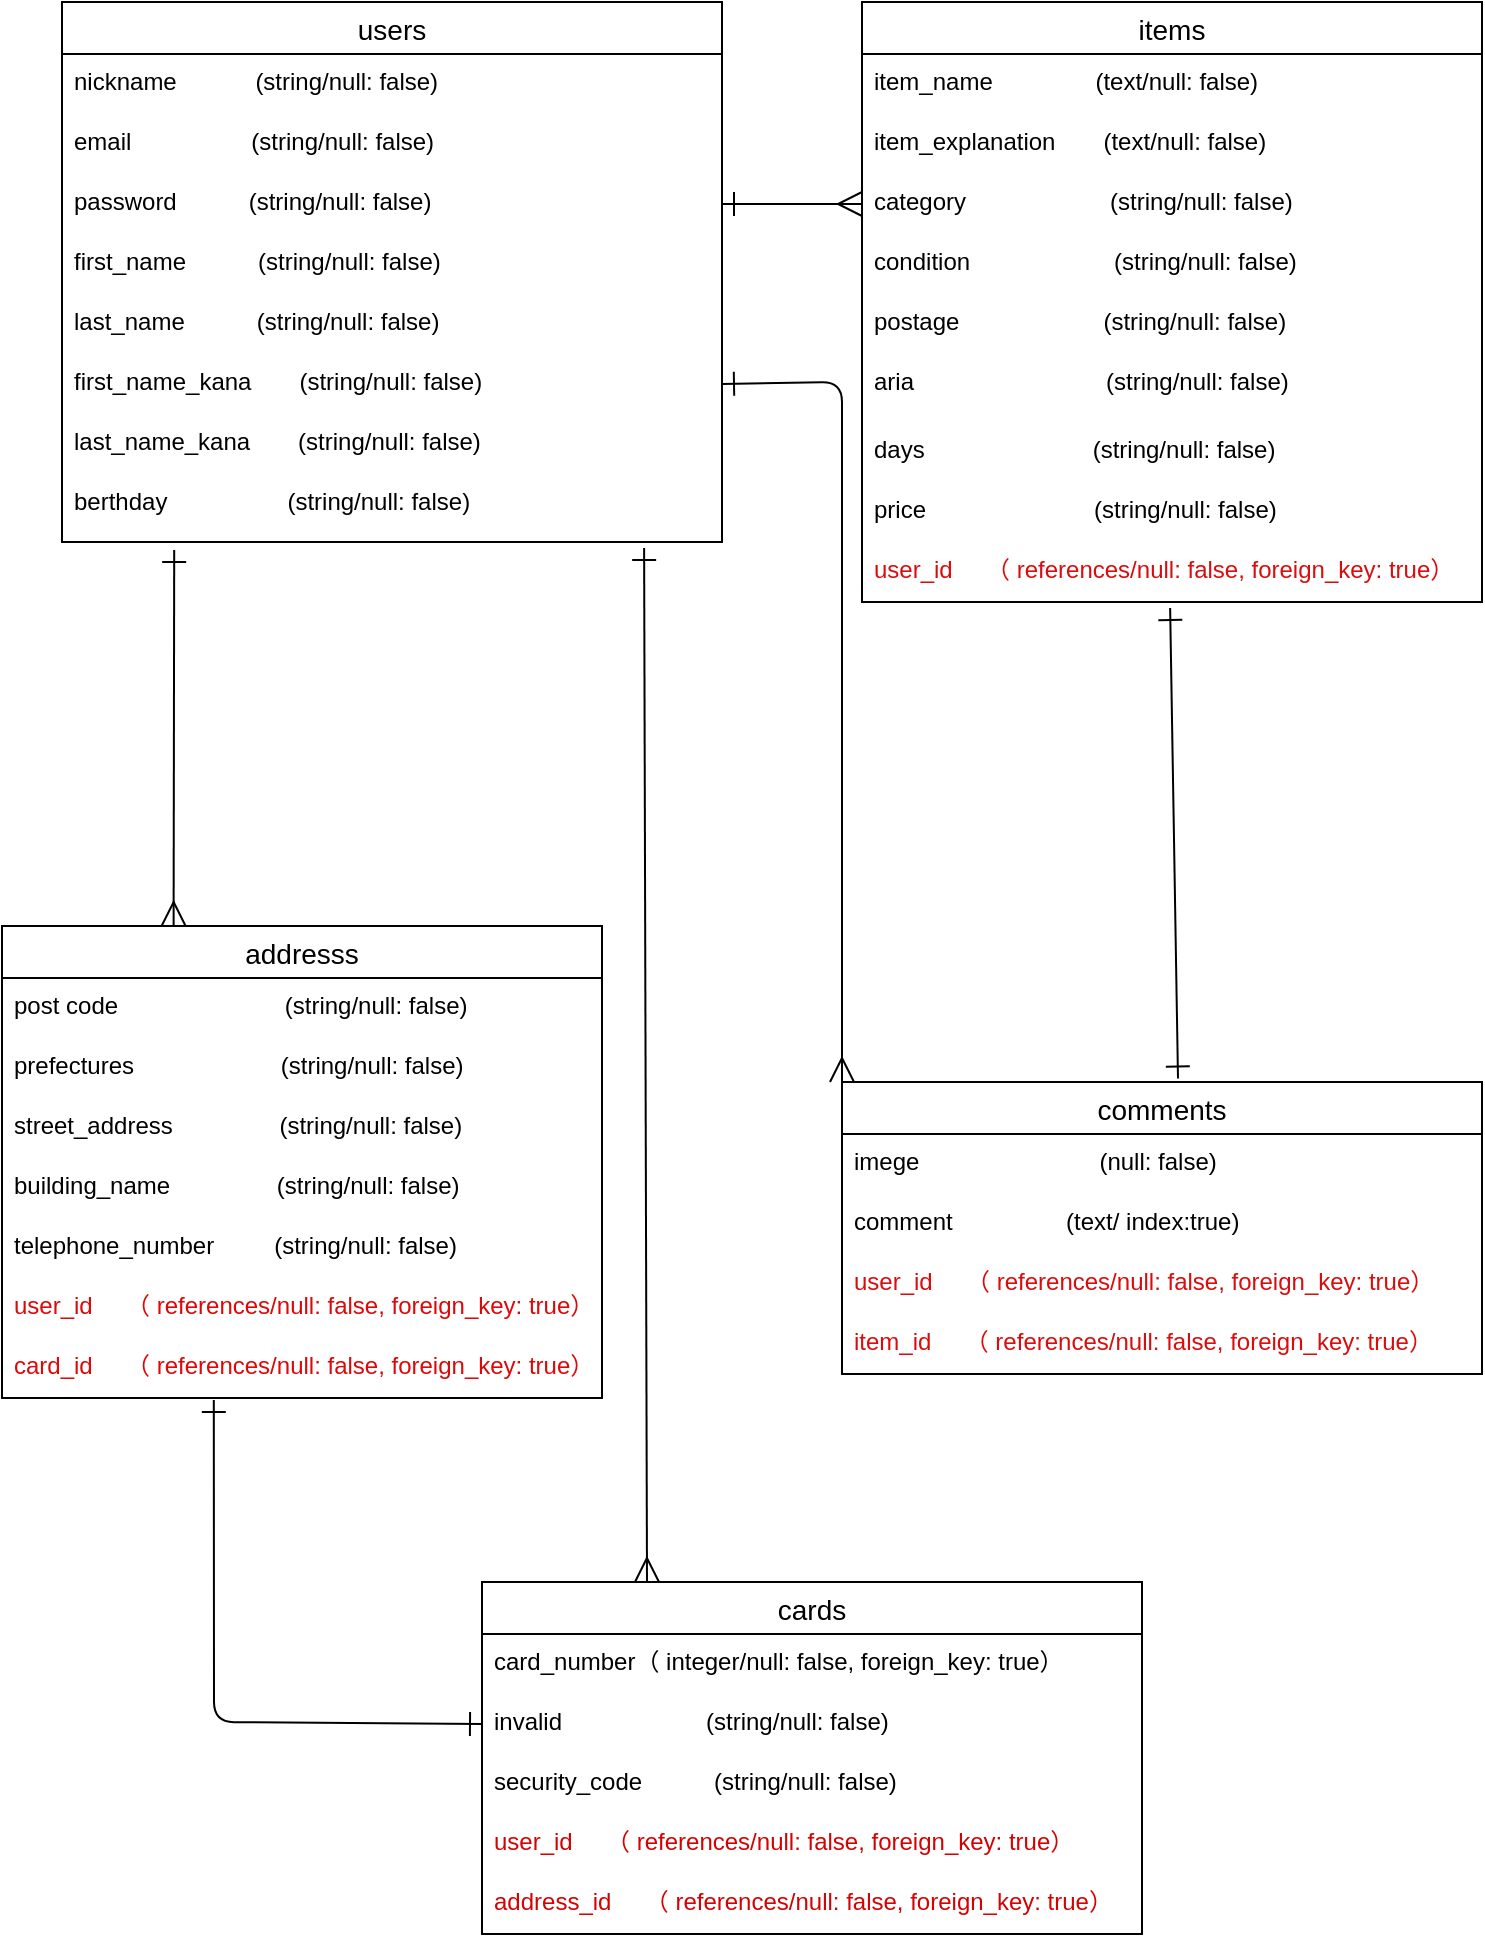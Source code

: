 <mxfile>
    <diagram id="zfKdaE-Y-rVyD2qdQRoP" name="ページ2">
        <mxGraphModel dx="744" dy="667" grid="1" gridSize="10" guides="1" tooltips="1" connect="1" arrows="1" fold="1" page="1" pageScale="1" pageWidth="827" pageHeight="1169" math="0" shadow="0">
            <root>
                <mxCell id="0"/>
                <mxCell id="1" parent="0"/>
                <mxCell id="HnVp17pNiNl9RHZkRAw9-27" value="users" style="swimlane;fontStyle=0;childLayout=stackLayout;horizontal=1;startSize=26;horizontalStack=0;resizeParent=1;resizeParentMax=0;resizeLast=0;collapsible=1;marginBottom=0;align=center;fontSize=14;" parent="1" vertex="1">
                    <mxGeometry x="50" y="20" width="330" height="270" as="geometry"/>
                </mxCell>
                <mxCell id="HnVp17pNiNl9RHZkRAw9-31" value="nickname 　　　(string/null: false)" style="text;strokeColor=none;fillColor=none;spacingLeft=4;spacingRight=4;overflow=hidden;rotatable=0;points=[[0,0.5],[1,0.5]];portConstraint=eastwest;fontSize=12;" parent="HnVp17pNiNl9RHZkRAw9-27" vertex="1">
                    <mxGeometry y="26" width="330" height="30" as="geometry"/>
                </mxCell>
                <mxCell id="HnVp17pNiNl9RHZkRAw9-29" value="email　　　　　(string/null: false)" style="text;strokeColor=none;fillColor=none;spacingLeft=4;spacingRight=4;overflow=hidden;rotatable=0;points=[[0,0.5],[1,0.5]];portConstraint=eastwest;fontSize=12;" parent="HnVp17pNiNl9RHZkRAw9-27" vertex="1">
                    <mxGeometry y="56" width="330" height="30" as="geometry"/>
                </mxCell>
                <mxCell id="HnVp17pNiNl9RHZkRAw9-30" value="password　　　(string/null: false)" style="text;strokeColor=none;fillColor=none;spacingLeft=4;spacingRight=4;overflow=hidden;rotatable=0;points=[[0,0.5],[1,0.5]];portConstraint=eastwest;fontSize=12;" parent="HnVp17pNiNl9RHZkRAw9-27" vertex="1">
                    <mxGeometry y="86" width="330" height="30" as="geometry"/>
                </mxCell>
                <mxCell id="HnVp17pNiNl9RHZkRAw9-45" value="first_name　　　(string/null: false)&#10; &#10;" style="text;strokeColor=none;fillColor=none;spacingLeft=4;spacingRight=4;overflow=hidden;rotatable=0;points=[[0,0.5],[1,0.5]];portConstraint=eastwest;fontSize=12;" parent="HnVp17pNiNl9RHZkRAw9-27" vertex="1">
                    <mxGeometry y="116" width="330" height="30" as="geometry"/>
                </mxCell>
                <mxCell id="HnVp17pNiNl9RHZkRAw9-68" value="last_name　　　(string/null: false)" style="text;strokeColor=none;fillColor=none;spacingLeft=4;spacingRight=4;overflow=hidden;rotatable=0;points=[[0,0.5],[1,0.5]];portConstraint=eastwest;fontSize=12;" parent="HnVp17pNiNl9RHZkRAw9-27" vertex="1">
                    <mxGeometry y="146" width="330" height="30" as="geometry"/>
                </mxCell>
                <mxCell id="HnVp17pNiNl9RHZkRAw9-47" value="first_name_kana　　(string/null: false)" style="text;strokeColor=none;fillColor=none;spacingLeft=4;spacingRight=4;overflow=hidden;rotatable=0;points=[[0,0.5],[1,0.5]];portConstraint=eastwest;fontSize=12;" parent="HnVp17pNiNl9RHZkRAw9-27" vertex="1">
                    <mxGeometry y="176" width="330" height="30" as="geometry"/>
                </mxCell>
                <mxCell id="HnVp17pNiNl9RHZkRAw9-69" value="last_name_kana　　(string/null: false)" style="text;strokeColor=none;fillColor=none;spacingLeft=4;spacingRight=4;overflow=hidden;rotatable=0;points=[[0,0.5],[1,0.5]];portConstraint=eastwest;fontSize=12;" parent="HnVp17pNiNl9RHZkRAw9-27" vertex="1">
                    <mxGeometry y="206" width="330" height="30" as="geometry"/>
                </mxCell>
                <mxCell id="HnVp17pNiNl9RHZkRAw9-46" value="berthday　　　　　(string/null: false)" style="text;strokeColor=none;fillColor=none;spacingLeft=4;spacingRight=4;overflow=hidden;rotatable=0;points=[[0,0.5],[1,0.5]];portConstraint=eastwest;fontSize=12;" parent="HnVp17pNiNl9RHZkRAw9-27" vertex="1">
                    <mxGeometry y="236" width="330" height="34" as="geometry"/>
                </mxCell>
                <mxCell id="HnVp17pNiNl9RHZkRAw9-48" value="items" style="swimlane;fontStyle=0;childLayout=stackLayout;horizontal=1;startSize=26;horizontalStack=0;resizeParent=1;resizeParentMax=0;resizeLast=0;collapsible=1;marginBottom=0;align=center;fontSize=14;" parent="1" vertex="1">
                    <mxGeometry x="450" y="20" width="310" height="300" as="geometry"/>
                </mxCell>
                <mxCell id="HnVp17pNiNl9RHZkRAw9-49" value="item_name 　　　　(text/null: false)&#10;　" style="text;strokeColor=none;fillColor=none;spacingLeft=4;spacingRight=4;overflow=hidden;rotatable=0;points=[[0,0.5],[1,0.5]];portConstraint=eastwest;fontSize=12;" parent="HnVp17pNiNl9RHZkRAw9-48" vertex="1">
                    <mxGeometry y="26" width="310" height="30" as="geometry"/>
                </mxCell>
                <mxCell id="HnVp17pNiNl9RHZkRAw9-50" value="item_explanation　　(text/null: false)" style="text;strokeColor=none;fillColor=none;spacingLeft=4;spacingRight=4;overflow=hidden;rotatable=0;points=[[0,0.5],[1,0.5]];portConstraint=eastwest;fontSize=12;" parent="HnVp17pNiNl9RHZkRAw9-48" vertex="1">
                    <mxGeometry y="56" width="310" height="30" as="geometry"/>
                </mxCell>
                <mxCell id="HnVp17pNiNl9RHZkRAw9-52" value="category　　　　　　(string/null: false)&#10;　　　　　" style="text;strokeColor=none;fillColor=none;spacingLeft=4;spacingRight=4;overflow=hidden;rotatable=0;points=[[0,0.5],[1,0.5]];portConstraint=eastwest;fontSize=12;" parent="HnVp17pNiNl9RHZkRAw9-48" vertex="1">
                    <mxGeometry y="86" width="310" height="30" as="geometry"/>
                </mxCell>
                <mxCell id="HnVp17pNiNl9RHZkRAw9-53" value="condition　　　　　　(string/null: false)" style="text;strokeColor=none;fillColor=none;spacingLeft=4;spacingRight=4;overflow=hidden;rotatable=0;points=[[0,0.5],[1,0.5]];portConstraint=eastwest;fontSize=12;" parent="HnVp17pNiNl9RHZkRAw9-48" vertex="1">
                    <mxGeometry y="116" width="310" height="30" as="geometry"/>
                </mxCell>
                <mxCell id="HnVp17pNiNl9RHZkRAw9-54" value="postage　　　　　　(string/null: false)" style="text;strokeColor=none;fillColor=none;spacingLeft=4;spacingRight=4;overflow=hidden;rotatable=0;points=[[0,0.5],[1,0.5]];portConstraint=eastwest;fontSize=12;" parent="HnVp17pNiNl9RHZkRAw9-48" vertex="1">
                    <mxGeometry y="146" width="310" height="30" as="geometry"/>
                </mxCell>
                <mxCell id="HnVp17pNiNl9RHZkRAw9-57" value="aria　　　　　　　　(string/null: false)" style="text;strokeColor=none;fillColor=none;spacingLeft=4;spacingRight=4;overflow=hidden;rotatable=0;points=[[0,0.5],[1,0.5]];portConstraint=eastwest;fontSize=12;" parent="HnVp17pNiNl9RHZkRAw9-48" vertex="1">
                    <mxGeometry y="176" width="310" height="34" as="geometry"/>
                </mxCell>
                <mxCell id="HnVp17pNiNl9RHZkRAw9-56" value="days　　　　　　　(string/null: false)" style="text;strokeColor=none;fillColor=none;spacingLeft=4;spacingRight=4;overflow=hidden;rotatable=0;points=[[0,0.5],[1,0.5]];portConstraint=eastwest;fontSize=12;" parent="HnVp17pNiNl9RHZkRAw9-48" vertex="1">
                    <mxGeometry y="210" width="310" height="30" as="geometry"/>
                </mxCell>
                <mxCell id="HnVp17pNiNl9RHZkRAw9-58" value="price　　　　　　　(string/null: false)" style="text;strokeColor=none;fillColor=none;spacingLeft=4;spacingRight=4;overflow=hidden;rotatable=0;points=[[0,0.5],[1,0.5]];portConstraint=eastwest;fontSize=12;" parent="HnVp17pNiNl9RHZkRAw9-48" vertex="1">
                    <mxGeometry y="240" width="310" height="30" as="geometry"/>
                </mxCell>
                <mxCell id="HnVp17pNiNl9RHZkRAw9-81" value="user_id     （ references/null: false, foreign_key: true）" style="text;spacingLeft=4;spacingRight=4;overflow=hidden;rotatable=0;points=[[0,0.5],[1,0.5]];portConstraint=eastwest;fontSize=12;fontColor=#d90d0d;" parent="HnVp17pNiNl9RHZkRAw9-48" vertex="1">
                    <mxGeometry y="270" width="310" height="30" as="geometry"/>
                </mxCell>
                <mxCell id="HnVp17pNiNl9RHZkRAw9-59" value="comments" style="swimlane;fontStyle=0;childLayout=stackLayout;horizontal=1;startSize=26;horizontalStack=0;resizeParent=1;resizeParentMax=0;resizeLast=0;collapsible=1;marginBottom=0;align=center;fontSize=14;" parent="1" vertex="1">
                    <mxGeometry x="440" y="560" width="320" height="146" as="geometry"/>
                </mxCell>
                <mxCell id="HnVp17pNiNl9RHZkRAw9-63" value="imege                           (null: false)" style="text;strokeColor=none;fillColor=none;spacingLeft=4;spacingRight=4;overflow=hidden;rotatable=0;points=[[0,0.5],[1,0.5]];portConstraint=eastwest;fontSize=12;" parent="HnVp17pNiNl9RHZkRAw9-59" vertex="1">
                    <mxGeometry y="26" width="320" height="30" as="geometry"/>
                </mxCell>
                <mxCell id="HnVp17pNiNl9RHZkRAw9-60" value="comment                 (text/ index:true)" style="text;strokeColor=none;fillColor=none;spacingLeft=4;spacingRight=4;overflow=hidden;rotatable=0;points=[[0,0.5],[1,0.5]];portConstraint=eastwest;fontSize=12;" parent="HnVp17pNiNl9RHZkRAw9-59" vertex="1">
                    <mxGeometry y="56" width="320" height="30" as="geometry"/>
                </mxCell>
                <mxCell id="3" value="user_id     （ references/null: false, foreign_key: true）" style="text;spacingLeft=4;spacingRight=4;overflow=hidden;rotatable=0;points=[[0,0.5],[1,0.5]];portConstraint=eastwest;fontSize=12;fontColor=#d90d0d;" vertex="1" parent="HnVp17pNiNl9RHZkRAw9-59">
                    <mxGeometry y="86" width="320" height="30" as="geometry"/>
                </mxCell>
                <mxCell id="9" value="item_id     （ references/null: false, foreign_key: true）" style="text;spacingLeft=4;spacingRight=4;overflow=hidden;rotatable=0;points=[[0,0.5],[1,0.5]];portConstraint=eastwest;fontSize=12;fontColor=#d90d0d;" vertex="1" parent="HnVp17pNiNl9RHZkRAw9-59">
                    <mxGeometry y="116" width="320" height="30" as="geometry"/>
                </mxCell>
                <mxCell id="HnVp17pNiNl9RHZkRAw9-64" value="cards" style="swimlane;fontStyle=0;childLayout=stackLayout;horizontal=1;startSize=26;horizontalStack=0;resizeParent=1;resizeParentMax=0;resizeLast=0;collapsible=1;marginBottom=0;align=center;fontSize=14;" parent="1" vertex="1">
                    <mxGeometry x="260" y="810" width="330" height="176" as="geometry"/>
                </mxCell>
                <mxCell id="HnVp17pNiNl9RHZkRAw9-71" value="card_number（ integer/null: false, foreign_key: true）" style="text;strokeColor=none;fillColor=none;spacingLeft=4;spacingRight=4;overflow=hidden;rotatable=0;points=[[0,0.5],[1,0.5]];portConstraint=eastwest;fontSize=12;" parent="HnVp17pNiNl9RHZkRAw9-64" vertex="1">
                    <mxGeometry y="26" width="330" height="30" as="geometry"/>
                </mxCell>
                <mxCell id="HnVp17pNiNl9RHZkRAw9-72" value="invalid　　　　　　(string/null: false)" style="text;strokeColor=none;fillColor=none;spacingLeft=4;spacingRight=4;overflow=hidden;rotatable=0;points=[[0,0.5],[1,0.5]];portConstraint=eastwest;fontSize=12;" parent="HnVp17pNiNl9RHZkRAw9-64" vertex="1">
                    <mxGeometry y="56" width="330" height="30" as="geometry"/>
                </mxCell>
                <mxCell id="HnVp17pNiNl9RHZkRAw9-73" value="security_code　　　(string/null: false)" style="text;strokeColor=none;fillColor=none;spacingLeft=4;spacingRight=4;overflow=hidden;rotatable=0;points=[[0,0.5],[1,0.5]];portConstraint=eastwest;fontSize=12;" parent="HnVp17pNiNl9RHZkRAw9-64" vertex="1">
                    <mxGeometry y="86" width="330" height="30" as="geometry"/>
                </mxCell>
                <mxCell id="XhlnMdinJrbVnnSZWHhf-4" value="user_id     （ references/null: false, foreign_key: true）" style="text;strokeColor=none;fillColor=none;spacingLeft=4;spacingRight=4;overflow=hidden;rotatable=0;points=[[0,0.5],[1,0.5]];portConstraint=eastwest;fontSize=12;fontColor=#d30303;" parent="HnVp17pNiNl9RHZkRAw9-64" vertex="1">
                    <mxGeometry y="116" width="330" height="30" as="geometry"/>
                </mxCell>
                <mxCell id="7" value="address_id     （ references/null: false, foreign_key: true）" style="text;strokeColor=none;fillColor=none;spacingLeft=4;spacingRight=4;overflow=hidden;rotatable=0;points=[[0,0.5],[1,0.5]];portConstraint=eastwest;fontSize=12;fontColor=#d30303;" vertex="1" parent="HnVp17pNiNl9RHZkRAw9-64">
                    <mxGeometry y="146" width="330" height="30" as="geometry"/>
                </mxCell>
                <mxCell id="HnVp17pNiNl9RHZkRAw9-70" value="addresss" style="swimlane;fontStyle=0;childLayout=stackLayout;horizontal=1;startSize=26;horizontalStack=0;resizeParent=1;resizeParentMax=0;resizeLast=0;collapsible=1;marginBottom=0;align=center;fontSize=14;" parent="1" vertex="1">
                    <mxGeometry x="20" y="482" width="300" height="236" as="geometry"/>
                </mxCell>
                <mxCell id="HnVp17pNiNl9RHZkRAw9-74" value="post code　　　　　       (string/null: false)" style="text;strokeColor=none;fillColor=none;spacingLeft=4;spacingRight=4;overflow=hidden;rotatable=0;points=[[0,0.5],[1,0.5]];portConstraint=eastwest;fontSize=12;" parent="HnVp17pNiNl9RHZkRAw9-70" vertex="1">
                    <mxGeometry y="26" width="300" height="30" as="geometry"/>
                </mxCell>
                <mxCell id="HnVp17pNiNl9RHZkRAw9-75" value="prefectures                      (string/null: false)" style="text;strokeColor=none;fillColor=none;spacingLeft=4;spacingRight=4;overflow=hidden;rotatable=0;points=[[0,0.5],[1,0.5]];portConstraint=eastwest;fontSize=12;" parent="HnVp17pNiNl9RHZkRAw9-70" vertex="1">
                    <mxGeometry y="56" width="300" height="30" as="geometry"/>
                </mxCell>
                <mxCell id="HnVp17pNiNl9RHZkRAw9-80" value="street_address                (string/null: false)&#10; " style="text;strokeColor=none;fillColor=none;spacingLeft=4;spacingRight=4;overflow=hidden;rotatable=0;points=[[0,0.5],[1,0.5]];portConstraint=eastwest;fontSize=12;" parent="HnVp17pNiNl9RHZkRAw9-70" vertex="1">
                    <mxGeometry y="86" width="300" height="30" as="geometry"/>
                </mxCell>
                <mxCell id="HnVp17pNiNl9RHZkRAw9-77" value="building_name                (string/null: false)" style="text;strokeColor=none;fillColor=none;spacingLeft=4;spacingRight=4;overflow=hidden;rotatable=0;points=[[0,0.5],[1,0.5]];portConstraint=eastwest;fontSize=12;" parent="HnVp17pNiNl9RHZkRAw9-70" vertex="1">
                    <mxGeometry y="116" width="300" height="30" as="geometry"/>
                </mxCell>
                <mxCell id="HnVp17pNiNl9RHZkRAw9-78" value="telephone_number         (string/null: false)" style="text;strokeColor=none;fillColor=none;spacingLeft=4;spacingRight=4;overflow=hidden;rotatable=0;points=[[0,0.5],[1,0.5]];portConstraint=eastwest;fontSize=12;" parent="HnVp17pNiNl9RHZkRAw9-70" vertex="1">
                    <mxGeometry y="146" width="300" height="30" as="geometry"/>
                </mxCell>
                <mxCell id="XhlnMdinJrbVnnSZWHhf-6" value="user_id     （ references/null: false, foreign_key: true）" style="text;strokeColor=none;fillColor=none;spacingLeft=4;spacingRight=4;overflow=hidden;rotatable=0;points=[[0,0.5],[1,0.5]];portConstraint=eastwest;fontSize=12;fontColor=#dd0808;" parent="HnVp17pNiNl9RHZkRAw9-70" vertex="1">
                    <mxGeometry y="176" width="300" height="30" as="geometry"/>
                </mxCell>
                <mxCell id="16" value="card_id     （ references/null: false, foreign_key: true）" style="text;strokeColor=none;fillColor=none;spacingLeft=4;spacingRight=4;overflow=hidden;rotatable=0;points=[[0,0.5],[1,0.5]];portConstraint=eastwest;fontSize=12;fontColor=#dd0808;" vertex="1" parent="HnVp17pNiNl9RHZkRAw9-70">
                    <mxGeometry y="206" width="300" height="30" as="geometry"/>
                </mxCell>
                <mxCell id="HnVp17pNiNl9RHZkRAw9-88" style="edgeStyle=none;shape=connector;rounded=1;html=1;exitX=1;exitY=0.5;exitDx=0;exitDy=0;entryX=0;entryY=0.5;entryDx=0;entryDy=0;labelBackgroundColor=default;strokeColor=default;fontFamily=Helvetica;fontSize=12;fontColor=default;endArrow=ERmany;endFill=0;endSize=10;startArrow=ERone;startFill=0;startSize=10;" parent="1" source="HnVp17pNiNl9RHZkRAw9-30" target="HnVp17pNiNl9RHZkRAw9-52" edge="1">
                    <mxGeometry relative="1" as="geometry"/>
                </mxCell>
                <mxCell id="HnVp17pNiNl9RHZkRAw9-90" style="edgeStyle=none;shape=connector;rounded=1;html=1;labelBackgroundColor=default;strokeColor=default;fontFamily=Helvetica;fontSize=12;fontColor=default;endArrow=ERmany;endFill=0;strokeWidth=1;endSize=10;startArrow=ERone;startFill=0;startSize=10;entryX=0.25;entryY=0;entryDx=0;entryDy=0;exitX=0.882;exitY=1.088;exitDx=0;exitDy=0;exitPerimeter=0;" parent="1" source="HnVp17pNiNl9RHZkRAw9-46" target="HnVp17pNiNl9RHZkRAw9-64" edge="1">
                    <mxGeometry relative="1" as="geometry">
                        <mxPoint x="340" y="750" as="targetPoint"/>
                        <Array as="points"/>
                        <mxPoint x="340" y="380" as="sourcePoint"/>
                    </mxGeometry>
                </mxCell>
                <mxCell id="HnVp17pNiNl9RHZkRAw9-93" style="edgeStyle=none;shape=connector;rounded=1;html=1;entryX=0.286;entryY=0;entryDx=0;entryDy=0;labelBackgroundColor=default;strokeColor=default;fontFamily=Helvetica;fontSize=12;fontColor=default;endArrow=ERmany;endFill=0;endSize=10;entryPerimeter=0;startArrow=ERone;startFill=0;startSize=10;exitX=0.17;exitY=1.118;exitDx=0;exitDy=0;exitPerimeter=0;" parent="1" source="HnVp17pNiNl9RHZkRAw9-46" target="HnVp17pNiNl9RHZkRAw9-70" edge="1">
                    <mxGeometry relative="1" as="geometry">
                        <mxPoint x="106" y="380" as="sourcePoint"/>
                    </mxGeometry>
                </mxCell>
                <mxCell id="HnVp17pNiNl9RHZkRAw9-96" style="edgeStyle=none;shape=connector;rounded=1;html=1;labelBackgroundColor=default;strokeColor=default;fontFamily=Helvetica;fontSize=12;fontColor=default;startArrow=ERone;startFill=0;endArrow=ERone;endFill=0;endSize=10;startSize=10;entryX=0.525;entryY=-0.012;entryDx=0;entryDy=0;entryPerimeter=0;exitX=0.497;exitY=1.1;exitDx=0;exitDy=0;exitPerimeter=0;" parent="1" source="HnVp17pNiNl9RHZkRAw9-81" target="HnVp17pNiNl9RHZkRAw9-59" edge="1">
                    <mxGeometry relative="1" as="geometry">
                        <mxPoint x="608" y="380" as="sourcePoint"/>
                        <mxPoint x="606" y="550" as="targetPoint"/>
                        <Array as="points"/>
                    </mxGeometry>
                </mxCell>
                <mxCell id="XhlnMdinJrbVnnSZWHhf-7" style="edgeStyle=none;html=1;exitX=0;exitY=0.5;exitDx=0;exitDy=0;endArrow=ERone;endFill=0;startArrow=ERone;startFill=0;endSize=10;startSize=10;entryX=0.353;entryY=1.033;entryDx=0;entryDy=0;entryPerimeter=0;" parent="1" source="HnVp17pNiNl9RHZkRAw9-72" edge="1">
                    <mxGeometry relative="1" as="geometry">
                        <mxPoint x="125.9" y="718.99" as="targetPoint"/>
                        <Array as="points">
                            <mxPoint x="126" y="880"/>
                        </Array>
                    </mxGeometry>
                </mxCell>
                <mxCell id="2" style="edgeStyle=none;html=1;endArrow=ERmany;endFill=0;endSize=10;startSize=10;startArrow=ERone;startFill=0;entryX=0;entryY=0;entryDx=0;entryDy=0;exitX=1;exitY=0.5;exitDx=0;exitDy=0;" edge="1" parent="1" source="HnVp17pNiNl9RHZkRAw9-47" target="HnVp17pNiNl9RHZkRAw9-59">
                    <mxGeometry relative="1" as="geometry">
                        <mxPoint x="440" y="520" as="targetPoint"/>
                        <mxPoint x="350" y="210" as="sourcePoint"/>
                        <Array as="points">
                            <mxPoint x="440" y="210"/>
                        </Array>
                    </mxGeometry>
                </mxCell>
            </root>
        </mxGraphModel>
    </diagram>
    <diagram name="ページ2のコピー" id="1yWmw-0icVM-plU6Cr2V">
        <mxGraphModel dx="930" dy="834" grid="1" gridSize="10" guides="1" tooltips="1" connect="1" arrows="1" fold="1" page="1" pageScale="1" pageWidth="827" pageHeight="1169" math="0" shadow="0">
            <root>
                <mxCell id="jetSLZYFZzYKOtMVHGqv-0"/>
                <mxCell id="jetSLZYFZzYKOtMVHGqv-1" parent="jetSLZYFZzYKOtMVHGqv-0"/>
                <mxCell id="jetSLZYFZzYKOtMVHGqv-2" value="users" style="swimlane;fontStyle=0;childLayout=stackLayout;horizontal=1;startSize=26;horizontalStack=0;resizeParent=1;resizeParentMax=0;resizeLast=0;collapsible=1;marginBottom=0;align=center;fontSize=14;" vertex="1" parent="jetSLZYFZzYKOtMVHGqv-1">
                    <mxGeometry x="50" y="20" width="300" height="270" as="geometry"/>
                </mxCell>
                <mxCell id="jetSLZYFZzYKOtMVHGqv-3" value="nickname 　　　(string/null: false)" style="text;strokeColor=none;fillColor=none;spacingLeft=4;spacingRight=4;overflow=hidden;rotatable=0;points=[[0,0.5],[1,0.5]];portConstraint=eastwest;fontSize=12;" vertex="1" parent="jetSLZYFZzYKOtMVHGqv-2">
                    <mxGeometry y="26" width="300" height="30" as="geometry"/>
                </mxCell>
                <mxCell id="jetSLZYFZzYKOtMVHGqv-4" value="email　　　　　(string/null: false)" style="text;strokeColor=none;fillColor=none;spacingLeft=4;spacingRight=4;overflow=hidden;rotatable=0;points=[[0,0.5],[1,0.5]];portConstraint=eastwest;fontSize=12;" vertex="1" parent="jetSLZYFZzYKOtMVHGqv-2">
                    <mxGeometry y="56" width="300" height="30" as="geometry"/>
                </mxCell>
                <mxCell id="jetSLZYFZzYKOtMVHGqv-5" value="password　　　(string/null: false)" style="text;strokeColor=none;fillColor=none;spacingLeft=4;spacingRight=4;overflow=hidden;rotatable=0;points=[[0,0.5],[1,0.5]];portConstraint=eastwest;fontSize=12;" vertex="1" parent="jetSLZYFZzYKOtMVHGqv-2">
                    <mxGeometry y="86" width="300" height="30" as="geometry"/>
                </mxCell>
                <mxCell id="jetSLZYFZzYKOtMVHGqv-6" value="first_name　　　(string/null: false)&#10; &#10;" style="text;strokeColor=none;fillColor=none;spacingLeft=4;spacingRight=4;overflow=hidden;rotatable=0;points=[[0,0.5],[1,0.5]];portConstraint=eastwest;fontSize=12;" vertex="1" parent="jetSLZYFZzYKOtMVHGqv-2">
                    <mxGeometry y="116" width="300" height="30" as="geometry"/>
                </mxCell>
                <mxCell id="jetSLZYFZzYKOtMVHGqv-7" value="last_name　　　(string/null: false)" style="text;strokeColor=none;fillColor=none;spacingLeft=4;spacingRight=4;overflow=hidden;rotatable=0;points=[[0,0.5],[1,0.5]];portConstraint=eastwest;fontSize=12;" vertex="1" parent="jetSLZYFZzYKOtMVHGqv-2">
                    <mxGeometry y="146" width="300" height="30" as="geometry"/>
                </mxCell>
                <mxCell id="jetSLZYFZzYKOtMVHGqv-8" value="first_name_kana　　(string/null: false)" style="text;strokeColor=none;fillColor=none;spacingLeft=4;spacingRight=4;overflow=hidden;rotatable=0;points=[[0,0.5],[1,0.5]];portConstraint=eastwest;fontSize=12;" vertex="1" parent="jetSLZYFZzYKOtMVHGqv-2">
                    <mxGeometry y="176" width="300" height="30" as="geometry"/>
                </mxCell>
                <mxCell id="jetSLZYFZzYKOtMVHGqv-9" value="last_name_kana　　(string/null: false)" style="text;strokeColor=none;fillColor=none;spacingLeft=4;spacingRight=4;overflow=hidden;rotatable=0;points=[[0,0.5],[1,0.5]];portConstraint=eastwest;fontSize=12;" vertex="1" parent="jetSLZYFZzYKOtMVHGqv-2">
                    <mxGeometry y="206" width="300" height="30" as="geometry"/>
                </mxCell>
                <mxCell id="jetSLZYFZzYKOtMVHGqv-10" value="berthday　　　　　(string/null: false)" style="text;strokeColor=none;fillColor=none;spacingLeft=4;spacingRight=4;overflow=hidden;rotatable=0;points=[[0,0.5],[1,0.5]];portConstraint=eastwest;fontSize=12;" vertex="1" parent="jetSLZYFZzYKOtMVHGqv-2">
                    <mxGeometry y="236" width="300" height="34" as="geometry"/>
                </mxCell>
                <mxCell id="jetSLZYFZzYKOtMVHGqv-11" value="items" style="swimlane;fontStyle=0;childLayout=stackLayout;horizontal=1;startSize=26;horizontalStack=0;resizeParent=1;resizeParentMax=0;resizeLast=0;collapsible=1;marginBottom=0;align=center;fontSize=14;" vertex="1" parent="jetSLZYFZzYKOtMVHGqv-1">
                    <mxGeometry x="450" y="20" width="310" height="300" as="geometry"/>
                </mxCell>
                <mxCell id="jetSLZYFZzYKOtMVHGqv-12" value="item_name 　　　　(text/null: false)&#10;　" style="text;strokeColor=none;fillColor=none;spacingLeft=4;spacingRight=4;overflow=hidden;rotatable=0;points=[[0,0.5],[1,0.5]];portConstraint=eastwest;fontSize=12;" vertex="1" parent="jetSLZYFZzYKOtMVHGqv-11">
                    <mxGeometry y="26" width="310" height="30" as="geometry"/>
                </mxCell>
                <mxCell id="jetSLZYFZzYKOtMVHGqv-13" value="item_explanation　　(text/null: false)" style="text;strokeColor=none;fillColor=none;spacingLeft=4;spacingRight=4;overflow=hidden;rotatable=0;points=[[0,0.5],[1,0.5]];portConstraint=eastwest;fontSize=12;" vertex="1" parent="jetSLZYFZzYKOtMVHGqv-11">
                    <mxGeometry y="56" width="310" height="30" as="geometry"/>
                </mxCell>
                <mxCell id="jetSLZYFZzYKOtMVHGqv-14" value="category　　　　　　(string/null: false)&#10;　　　　　" style="text;strokeColor=none;fillColor=none;spacingLeft=4;spacingRight=4;overflow=hidden;rotatable=0;points=[[0,0.5],[1,0.5]];portConstraint=eastwest;fontSize=12;" vertex="1" parent="jetSLZYFZzYKOtMVHGqv-11">
                    <mxGeometry y="86" width="310" height="30" as="geometry"/>
                </mxCell>
                <mxCell id="jetSLZYFZzYKOtMVHGqv-15" value="condition　　　　　　(string/null: false)" style="text;strokeColor=none;fillColor=none;spacingLeft=4;spacingRight=4;overflow=hidden;rotatable=0;points=[[0,0.5],[1,0.5]];portConstraint=eastwest;fontSize=12;" vertex="1" parent="jetSLZYFZzYKOtMVHGqv-11">
                    <mxGeometry y="116" width="310" height="30" as="geometry"/>
                </mxCell>
                <mxCell id="jetSLZYFZzYKOtMVHGqv-16" value="postage　　　　　　(string/null: false)" style="text;strokeColor=none;fillColor=none;spacingLeft=4;spacingRight=4;overflow=hidden;rotatable=0;points=[[0,0.5],[1,0.5]];portConstraint=eastwest;fontSize=12;" vertex="1" parent="jetSLZYFZzYKOtMVHGqv-11">
                    <mxGeometry y="146" width="310" height="30" as="geometry"/>
                </mxCell>
                <mxCell id="jetSLZYFZzYKOtMVHGqv-17" value="aria　　　　　　　　(string/null: false)" style="text;strokeColor=none;fillColor=none;spacingLeft=4;spacingRight=4;overflow=hidden;rotatable=0;points=[[0,0.5],[1,0.5]];portConstraint=eastwest;fontSize=12;" vertex="1" parent="jetSLZYFZzYKOtMVHGqv-11">
                    <mxGeometry y="176" width="310" height="34" as="geometry"/>
                </mxCell>
                <mxCell id="jetSLZYFZzYKOtMVHGqv-18" value="days　　　　　　　(string/null: false)" style="text;strokeColor=none;fillColor=none;spacingLeft=4;spacingRight=4;overflow=hidden;rotatable=0;points=[[0,0.5],[1,0.5]];portConstraint=eastwest;fontSize=12;" vertex="1" parent="jetSLZYFZzYKOtMVHGqv-11">
                    <mxGeometry y="210" width="310" height="30" as="geometry"/>
                </mxCell>
                <mxCell id="jetSLZYFZzYKOtMVHGqv-19" value="price　　　　　　　(string/null: false)" style="text;strokeColor=none;fillColor=none;spacingLeft=4;spacingRight=4;overflow=hidden;rotatable=0;points=[[0,0.5],[1,0.5]];portConstraint=eastwest;fontSize=12;" vertex="1" parent="jetSLZYFZzYKOtMVHGqv-11">
                    <mxGeometry y="240" width="310" height="30" as="geometry"/>
                </mxCell>
                <mxCell id="jetSLZYFZzYKOtMVHGqv-20" value="user_id     （ references/null: false, foreign_key: true）" style="text;spacingLeft=4;spacingRight=4;overflow=hidden;rotatable=0;points=[[0,0.5],[1,0.5]];portConstraint=eastwest;fontSize=12;fontColor=#d90d0d;" vertex="1" parent="jetSLZYFZzYKOtMVHGqv-11">
                    <mxGeometry y="270" width="310" height="30" as="geometry"/>
                </mxCell>
                <mxCell id="jetSLZYFZzYKOtMVHGqv-21" value="item_images" style="swimlane;fontStyle=0;childLayout=stackLayout;horizontal=1;startSize=26;horizontalStack=0;resizeParent=1;resizeParentMax=0;resizeLast=0;collapsible=1;marginBottom=0;align=center;fontSize=14;" vertex="1" parent="jetSLZYFZzYKOtMVHGqv-1">
                    <mxGeometry x="440" y="527" width="330" height="116" as="geometry"/>
                </mxCell>
                <mxCell id="jetSLZYFZzYKOtMVHGqv-22" value="imege                           (null: false)" style="text;strokeColor=none;fillColor=none;spacingLeft=4;spacingRight=4;overflow=hidden;rotatable=0;points=[[0,0.5],[1,0.5]];portConstraint=eastwest;fontSize=12;" vertex="1" parent="jetSLZYFZzYKOtMVHGqv-21">
                    <mxGeometry y="26" width="330" height="30" as="geometry"/>
                </mxCell>
                <mxCell id="jetSLZYFZzYKOtMVHGqv-23" value="comment                 (text/ index:true)" style="text;strokeColor=none;fillColor=none;spacingLeft=4;spacingRight=4;overflow=hidden;rotatable=0;points=[[0,0.5],[1,0.5]];portConstraint=eastwest;fontSize=12;" vertex="1" parent="jetSLZYFZzYKOtMVHGqv-21">
                    <mxGeometry y="56" width="330" height="30" as="geometry"/>
                </mxCell>
                <mxCell id="jetSLZYFZzYKOtMVHGqv-24" value="address_id    （ references/null: false, foreign_key: true）" style="text;strokeColor=none;fillColor=none;spacingLeft=4;spacingRight=4;overflow=hidden;rotatable=0;points=[[0,0.5],[1,0.5]];portConstraint=eastwest;fontSize=12;" vertex="1" parent="jetSLZYFZzYKOtMVHGqv-21">
                    <mxGeometry y="86" width="330" height="30" as="geometry"/>
                </mxCell>
                <mxCell id="jetSLZYFZzYKOtMVHGqv-25" value="cards" style="swimlane;fontStyle=0;childLayout=stackLayout;horizontal=1;startSize=26;horizontalStack=0;resizeParent=1;resizeParentMax=0;resizeLast=0;collapsible=1;marginBottom=0;align=center;fontSize=14;" vertex="1" parent="jetSLZYFZzYKOtMVHGqv-1">
                    <mxGeometry x="260" y="760" width="290" height="146" as="geometry"/>
                </mxCell>
                <mxCell id="jetSLZYFZzYKOtMVHGqv-26" value="card_number（ integer/null: false, foreign_key: true）" style="text;strokeColor=none;fillColor=none;spacingLeft=4;spacingRight=4;overflow=hidden;rotatable=0;points=[[0,0.5],[1,0.5]];portConstraint=eastwest;fontSize=12;" vertex="1" parent="jetSLZYFZzYKOtMVHGqv-25">
                    <mxGeometry y="26" width="290" height="30" as="geometry"/>
                </mxCell>
                <mxCell id="jetSLZYFZzYKOtMVHGqv-27" value="invalid　　　　　　(string/null: false)" style="text;strokeColor=none;fillColor=none;spacingLeft=4;spacingRight=4;overflow=hidden;rotatable=0;points=[[0,0.5],[1,0.5]];portConstraint=eastwest;fontSize=12;" vertex="1" parent="jetSLZYFZzYKOtMVHGqv-25">
                    <mxGeometry y="56" width="290" height="30" as="geometry"/>
                </mxCell>
                <mxCell id="jetSLZYFZzYKOtMVHGqv-28" value="security_code　　　(string/null: false)" style="text;strokeColor=none;fillColor=none;spacingLeft=4;spacingRight=4;overflow=hidden;rotatable=0;points=[[0,0.5],[1,0.5]];portConstraint=eastwest;fontSize=12;" vertex="1" parent="jetSLZYFZzYKOtMVHGqv-25">
                    <mxGeometry y="86" width="290" height="30" as="geometry"/>
                </mxCell>
                <mxCell id="jetSLZYFZzYKOtMVHGqv-29" value="user_id     （ references/null: false, foreign_key: true）" style="text;strokeColor=none;fillColor=none;spacingLeft=4;spacingRight=4;overflow=hidden;rotatable=0;points=[[0,0.5],[1,0.5]];portConstraint=eastwest;fontSize=12;fontColor=#d30303;" vertex="1" parent="jetSLZYFZzYKOtMVHGqv-25">
                    <mxGeometry y="116" width="290" height="30" as="geometry"/>
                </mxCell>
                <mxCell id="jetSLZYFZzYKOtMVHGqv-30" value="addresss" style="swimlane;fontStyle=0;childLayout=stackLayout;horizontal=1;startSize=26;horizontalStack=0;resizeParent=1;resizeParentMax=0;resizeLast=0;collapsible=1;marginBottom=0;align=center;fontSize=14;" vertex="1" parent="jetSLZYFZzYKOtMVHGqv-1">
                    <mxGeometry x="20" y="482" width="300" height="206" as="geometry"/>
                </mxCell>
                <mxCell id="jetSLZYFZzYKOtMVHGqv-31" value="post code　　　　　       (string/null: false)" style="text;strokeColor=none;fillColor=none;spacingLeft=4;spacingRight=4;overflow=hidden;rotatable=0;points=[[0,0.5],[1,0.5]];portConstraint=eastwest;fontSize=12;" vertex="1" parent="jetSLZYFZzYKOtMVHGqv-30">
                    <mxGeometry y="26" width="300" height="30" as="geometry"/>
                </mxCell>
                <mxCell id="jetSLZYFZzYKOtMVHGqv-32" value="prefectures                      (string/null: false)" style="text;strokeColor=none;fillColor=none;spacingLeft=4;spacingRight=4;overflow=hidden;rotatable=0;points=[[0,0.5],[1,0.5]];portConstraint=eastwest;fontSize=12;" vertex="1" parent="jetSLZYFZzYKOtMVHGqv-30">
                    <mxGeometry y="56" width="300" height="30" as="geometry"/>
                </mxCell>
                <mxCell id="jetSLZYFZzYKOtMVHGqv-33" value="street_address                (string/null: false)&#10; " style="text;strokeColor=none;fillColor=none;spacingLeft=4;spacingRight=4;overflow=hidden;rotatable=0;points=[[0,0.5],[1,0.5]];portConstraint=eastwest;fontSize=12;" vertex="1" parent="jetSLZYFZzYKOtMVHGqv-30">
                    <mxGeometry y="86" width="300" height="30" as="geometry"/>
                </mxCell>
                <mxCell id="jetSLZYFZzYKOtMVHGqv-34" value="building_name                (string/null: false)" style="text;strokeColor=none;fillColor=none;spacingLeft=4;spacingRight=4;overflow=hidden;rotatable=0;points=[[0,0.5],[1,0.5]];portConstraint=eastwest;fontSize=12;" vertex="1" parent="jetSLZYFZzYKOtMVHGqv-30">
                    <mxGeometry y="116" width="300" height="30" as="geometry"/>
                </mxCell>
                <mxCell id="jetSLZYFZzYKOtMVHGqv-35" value="telephone_number         (string/null: false)" style="text;strokeColor=none;fillColor=none;spacingLeft=4;spacingRight=4;overflow=hidden;rotatable=0;points=[[0,0.5],[1,0.5]];portConstraint=eastwest;fontSize=12;" vertex="1" parent="jetSLZYFZzYKOtMVHGqv-30">
                    <mxGeometry y="146" width="300" height="30" as="geometry"/>
                </mxCell>
                <mxCell id="jetSLZYFZzYKOtMVHGqv-36" value="user_id     （ references/null: false, foreign_key: true）" style="text;strokeColor=none;fillColor=none;spacingLeft=4;spacingRight=4;overflow=hidden;rotatable=0;points=[[0,0.5],[1,0.5]];portConstraint=eastwest;fontSize=12;fontColor=#dd0808;" vertex="1" parent="jetSLZYFZzYKOtMVHGqv-30">
                    <mxGeometry y="176" width="300" height="30" as="geometry"/>
                </mxCell>
                <mxCell id="jetSLZYFZzYKOtMVHGqv-37" style="edgeStyle=none;shape=connector;rounded=1;html=1;exitX=1;exitY=0.5;exitDx=0;exitDy=0;entryX=0;entryY=0.5;entryDx=0;entryDy=0;labelBackgroundColor=default;strokeColor=default;fontFamily=Helvetica;fontSize=12;fontColor=default;endArrow=ERmany;endFill=0;endSize=15;startArrow=ERone;startFill=0;startSize=15;" edge="1" parent="jetSLZYFZzYKOtMVHGqv-1" source="jetSLZYFZzYKOtMVHGqv-5" target="jetSLZYFZzYKOtMVHGqv-14">
                    <mxGeometry relative="1" as="geometry"/>
                </mxCell>
                <mxCell id="jetSLZYFZzYKOtMVHGqv-38" style="edgeStyle=none;shape=connector;rounded=1;html=1;labelBackgroundColor=default;strokeColor=default;fontFamily=Helvetica;fontSize=12;fontColor=default;endArrow=ERmany;endFill=0;strokeWidth=1;endSize=10;startArrow=ERone;startFill=0;startSize=10;entryX=0.283;entryY=-0.009;entryDx=0;entryDy=0;entryPerimeter=0;exitX=0.958;exitY=1.02;exitDx=0;exitDy=0;exitPerimeter=0;" edge="1" parent="jetSLZYFZzYKOtMVHGqv-1" source="jetSLZYFZzYKOtMVHGqv-10" target="jetSLZYFZzYKOtMVHGqv-25">
                    <mxGeometry relative="1" as="geometry">
                        <mxPoint x="330" y="630" as="targetPoint"/>
                        <Array as="points"/>
                        <mxPoint x="353.1" y="425.1" as="sourcePoint"/>
                    </mxGeometry>
                </mxCell>
                <mxCell id="jetSLZYFZzYKOtMVHGqv-39" style="edgeStyle=none;shape=connector;rounded=1;html=1;entryX=0.286;entryY=0;entryDx=0;entryDy=0;labelBackgroundColor=default;strokeColor=default;fontFamily=Helvetica;fontSize=12;fontColor=default;endArrow=ERmany;endFill=0;endSize=10;entryPerimeter=0;startArrow=ERone;startFill=0;startSize=10;exitX=0.188;exitY=1.02;exitDx=0;exitDy=0;exitPerimeter=0;" edge="1" parent="jetSLZYFZzYKOtMVHGqv-1" source="jetSLZYFZzYKOtMVHGqv-10" target="jetSLZYFZzYKOtMVHGqv-30">
                    <mxGeometry relative="1" as="geometry">
                        <mxPoint x="106" y="300" as="sourcePoint"/>
                    </mxGeometry>
                </mxCell>
                <mxCell id="jetSLZYFZzYKOtMVHGqv-40" style="edgeStyle=none;shape=connector;rounded=1;html=1;labelBackgroundColor=default;strokeColor=default;fontFamily=Helvetica;fontSize=12;fontColor=default;startArrow=ERone;startFill=0;endArrow=ERone;endFill=0;endSize=10;startSize=10;exitX=0.504;exitY=1.059;exitDx=0;exitDy=0;exitPerimeter=0;entryX=0.5;entryY=0;entryDx=0;entryDy=0;" edge="1" parent="jetSLZYFZzYKOtMVHGqv-1" source="jetSLZYFZzYKOtMVHGqv-20" target="jetSLZYFZzYKOtMVHGqv-21">
                    <mxGeometry relative="1" as="geometry">
                        <mxPoint x="610" y="400" as="sourcePoint"/>
                        <mxPoint x="608" y="520" as="targetPoint"/>
                        <Array as="points"/>
                    </mxGeometry>
                </mxCell>
                <mxCell id="jetSLZYFZzYKOtMVHGqv-41" style="edgeStyle=none;shape=connector;rounded=1;html=1;labelBackgroundColor=default;strokeColor=default;fontFamily=Helvetica;fontSize=12;fontColor=default;startArrow=ERone;startFill=0;endArrow=ERone;endFill=0;startSize=12;endSize=12;exitX=1;exitY=0.8;exitDx=0;exitDy=0;exitPerimeter=0;" edge="1" parent="jetSLZYFZzYKOtMVHGqv-1" source="jetSLZYFZzYKOtMVHGqv-33">
                    <mxGeometry relative="1" as="geometry">
                        <mxPoint x="330" y="592" as="sourcePoint"/>
                        <mxPoint x="440" y="592" as="targetPoint"/>
                    </mxGeometry>
                </mxCell>
                <mxCell id="jetSLZYFZzYKOtMVHGqv-42" style="edgeStyle=none;html=1;exitX=0;exitY=0.5;exitDx=0;exitDy=0;endArrow=ERone;endFill=0;startArrow=ERone;startFill=0;endSize=10;startSize=10;entryX=0.347;entryY=1.126;entryDx=0;entryDy=0;entryPerimeter=0;" edge="1" parent="jetSLZYFZzYKOtMVHGqv-1" source="jetSLZYFZzYKOtMVHGqv-27" target="jetSLZYFZzYKOtMVHGqv-36">
                    <mxGeometry relative="1" as="geometry">
                        <mxPoint x="126" y="720" as="targetPoint"/>
                        <Array as="points">
                            <mxPoint x="126" y="831"/>
                        </Array>
                    </mxGeometry>
                </mxCell>
                <mxCell id="jetSLZYFZzYKOtMVHGqv-43" style="edgeStyle=none;html=1;startArrow=ERone;startFill=0;endArrow=ERone;endFill=0;startSize=10;endSize=10;exitX=1;exitY=0.5;exitDx=0;exitDy=0;" edge="1" parent="jetSLZYFZzYKOtMVHGqv-1" source="jetSLZYFZzYKOtMVHGqv-26">
                    <mxGeometry relative="1" as="geometry">
                        <mxPoint x="560" y="801" as="sourcePoint"/>
                        <mxPoint x="640" y="650" as="targetPoint"/>
                        <Array as="points">
                            <mxPoint x="640" y="801"/>
                        </Array>
                    </mxGeometry>
                </mxCell>
                <mxCell id="jetSLZYFZzYKOtMVHGqv-44" style="edgeStyle=none;shape=connector;rounded=1;html=1;labelBackgroundColor=default;strokeColor=default;fontFamily=Helvetica;fontSize=12;fontColor=default;endArrow=ERone;endFill=0;endSize=15;startArrow=ERone;startFill=0;startSize=15;entryX=0.146;entryY=1.133;entryDx=0;entryDy=0;entryPerimeter=0;" edge="1" parent="jetSLZYFZzYKOtMVHGqv-1" target="jetSLZYFZzYKOtMVHGqv-20">
                    <mxGeometry relative="1" as="geometry">
                        <mxPoint x="320" y="499" as="sourcePoint"/>
                        <mxPoint x="495" y="390" as="targetPoint"/>
                        <Array as="points">
                            <mxPoint x="495" y="499"/>
                        </Array>
                    </mxGeometry>
                </mxCell>
            </root>
        </mxGraphModel>
    </diagram>
</mxfile>